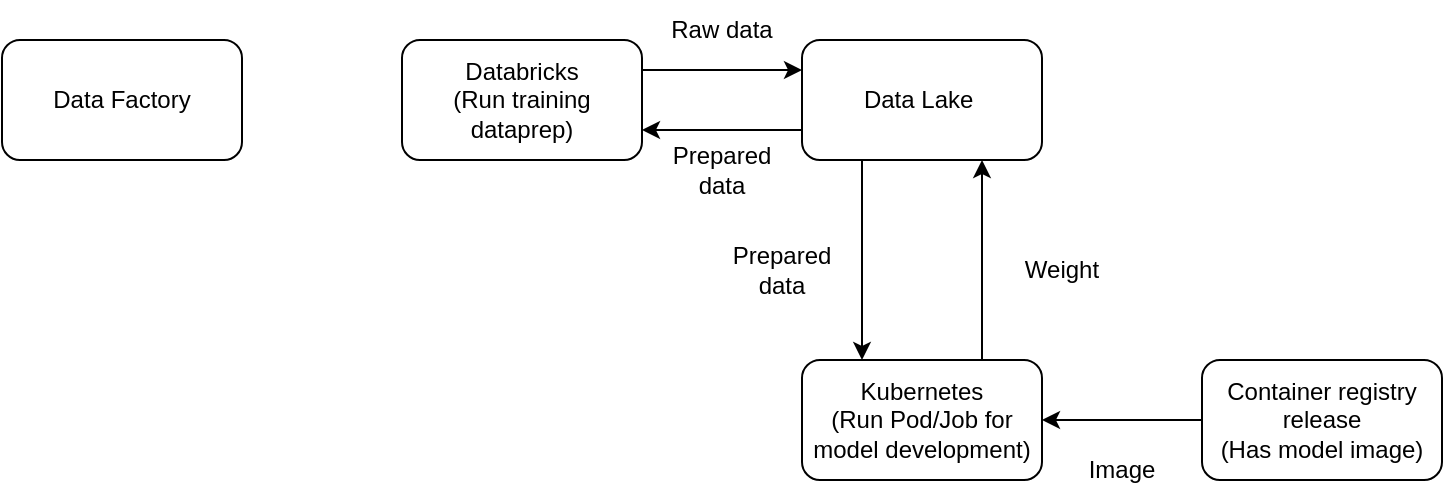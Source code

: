 <mxfile version="20.7.4" type="device"><diagram id="sw-Rr5Zk8aKgDGLtpctO" name="Page-1"><mxGraphModel dx="882" dy="596" grid="1" gridSize="10" guides="1" tooltips="1" connect="1" arrows="1" fold="1" page="1" pageScale="1" pageWidth="850" pageHeight="1100" math="0" shadow="0"><root><mxCell id="0"/><mxCell id="1" parent="0"/><mxCell id="82N_unbMAvGwHbD6mzsN-13" style="edgeStyle=orthogonalEdgeStyle;rounded=0;orthogonalLoop=1;jettySize=auto;html=1;exitX=1;exitY=0.25;exitDx=0;exitDy=0;entryX=0;entryY=0.25;entryDx=0;entryDy=0;" parent="1" source="82N_unbMAvGwHbD6mzsN-2" target="82N_unbMAvGwHbD6mzsN-4" edge="1"><mxGeometry relative="1" as="geometry"/></mxCell><mxCell id="82N_unbMAvGwHbD6mzsN-2" value="Databricks&lt;br&gt;(Run training dataprep)" style="rounded=1;whiteSpace=wrap;html=1;" parent="1" vertex="1"><mxGeometry x="240" y="80" width="120" height="60" as="geometry"/></mxCell><mxCell id="82N_unbMAvGwHbD6mzsN-3" style="edgeStyle=orthogonalEdgeStyle;rounded=0;orthogonalLoop=1;jettySize=auto;html=1;exitX=0.25;exitY=1;exitDx=0;exitDy=0;entryX=0.25;entryY=0;entryDx=0;entryDy=0;" parent="1" source="82N_unbMAvGwHbD6mzsN-4" target="82N_unbMAvGwHbD6mzsN-7" edge="1"><mxGeometry relative="1" as="geometry"/></mxCell><mxCell id="82N_unbMAvGwHbD6mzsN-16" style="edgeStyle=orthogonalEdgeStyle;rounded=0;orthogonalLoop=1;jettySize=auto;html=1;exitX=0;exitY=0.75;exitDx=0;exitDy=0;entryX=1;entryY=0.75;entryDx=0;entryDy=0;" parent="1" source="82N_unbMAvGwHbD6mzsN-4" target="82N_unbMAvGwHbD6mzsN-2" edge="1"><mxGeometry relative="1" as="geometry"/></mxCell><mxCell id="82N_unbMAvGwHbD6mzsN-4" value="Data Lake&amp;nbsp;" style="rounded=1;whiteSpace=wrap;html=1;" parent="1" vertex="1"><mxGeometry x="440" y="80" width="120" height="60" as="geometry"/></mxCell><mxCell id="82N_unbMAvGwHbD6mzsN-6" style="edgeStyle=orthogonalEdgeStyle;rounded=0;orthogonalLoop=1;jettySize=auto;html=1;exitX=0.75;exitY=0;exitDx=0;exitDy=0;entryX=0.75;entryY=1;entryDx=0;entryDy=0;" parent="1" source="82N_unbMAvGwHbD6mzsN-7" target="82N_unbMAvGwHbD6mzsN-4" edge="1"><mxGeometry relative="1" as="geometry"/></mxCell><mxCell id="82N_unbMAvGwHbD6mzsN-7" value="Kubernetes&lt;br&gt;(Run Pod/Job for model development)" style="rounded=1;whiteSpace=wrap;html=1;" parent="1" vertex="1"><mxGeometry x="440" y="240" width="120" height="60" as="geometry"/></mxCell><mxCell id="eSgbQrgQeKiErcQnMmsd-1" style="edgeStyle=orthogonalEdgeStyle;rounded=0;orthogonalLoop=1;jettySize=auto;html=1;exitX=0;exitY=0.5;exitDx=0;exitDy=0;" parent="1" source="82N_unbMAvGwHbD6mzsN-8" target="82N_unbMAvGwHbD6mzsN-7" edge="1"><mxGeometry relative="1" as="geometry"/></mxCell><mxCell id="82N_unbMAvGwHbD6mzsN-8" value="Container registry release&lt;br&gt;(Has model image)" style="rounded=1;whiteSpace=wrap;html=1;" parent="1" vertex="1"><mxGeometry x="640" y="240" width="120" height="60" as="geometry"/></mxCell><mxCell id="82N_unbMAvGwHbD6mzsN-9" value="Prepared data" style="text;html=1;strokeColor=none;fillColor=none;align=center;verticalAlign=middle;whiteSpace=wrap;rounded=0;" parent="1" vertex="1"><mxGeometry x="400" y="180" width="60" height="30" as="geometry"/></mxCell><mxCell id="82N_unbMAvGwHbD6mzsN-10" value="Weight" style="text;html=1;strokeColor=none;fillColor=none;align=center;verticalAlign=middle;whiteSpace=wrap;rounded=0;" parent="1" vertex="1"><mxGeometry x="540" y="180" width="60" height="30" as="geometry"/></mxCell><mxCell id="82N_unbMAvGwHbD6mzsN-12" value="Image" style="text;html=1;strokeColor=none;fillColor=none;align=center;verticalAlign=middle;whiteSpace=wrap;rounded=0;" parent="1" vertex="1"><mxGeometry x="570" y="280" width="60" height="30" as="geometry"/></mxCell><mxCell id="82N_unbMAvGwHbD6mzsN-17" value="Raw data" style="text;html=1;strokeColor=none;fillColor=none;align=center;verticalAlign=middle;whiteSpace=wrap;rounded=0;" parent="1" vertex="1"><mxGeometry x="370" y="60" width="60" height="30" as="geometry"/></mxCell><mxCell id="82N_unbMAvGwHbD6mzsN-18" value="Prepared data" style="text;html=1;strokeColor=none;fillColor=none;align=center;verticalAlign=middle;whiteSpace=wrap;rounded=0;" parent="1" vertex="1"><mxGeometry x="370" y="130" width="60" height="30" as="geometry"/></mxCell><mxCell id="82N_unbMAvGwHbD6mzsN-20" value="Data Factory" style="rounded=1;whiteSpace=wrap;html=1;" parent="1" vertex="1"><mxGeometry x="40" y="80" width="120" height="60" as="geometry"/></mxCell></root></mxGraphModel></diagram></mxfile>
